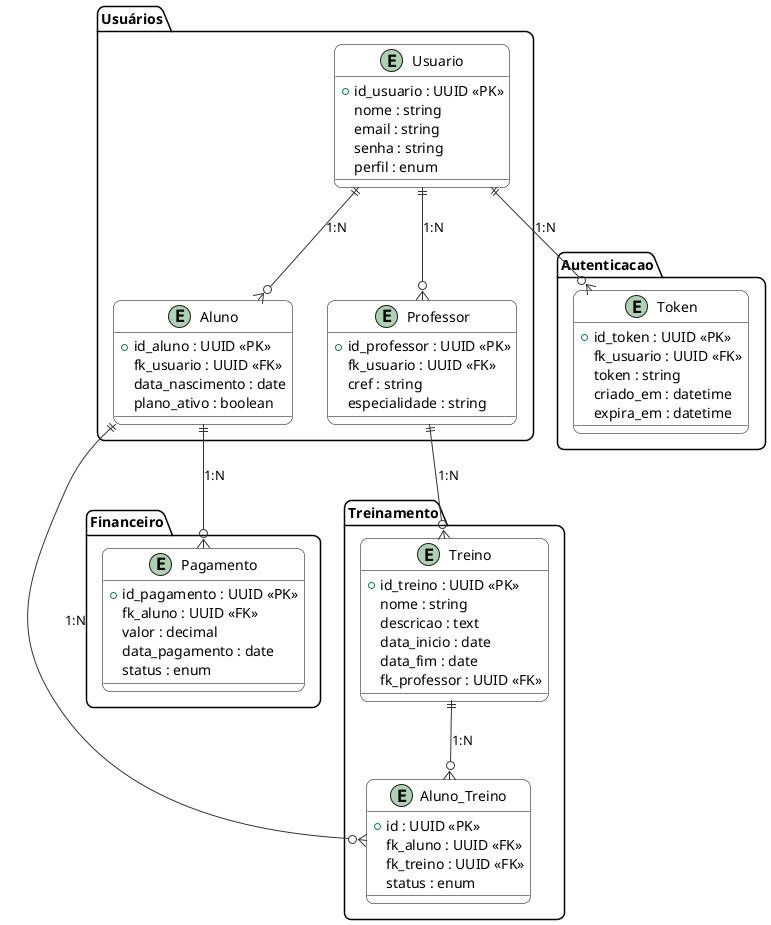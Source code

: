 @startuml DER
skinparam shadowing false
skinparam roundcorner 15
skinparam handwritten false
skinparam class {
    BackgroundColor white
    ArrowColor #333
    BorderColor black
}

package "Usuários" {
    entity Usuario {
        +id_usuario : UUID <<PK>>
        nome : string
        email : string
        senha : string
        perfil : enum
    }

    entity Aluno {
        +id_aluno : UUID <<PK>>
        fk_usuario : UUID <<FK>>
        data_nascimento : date
        plano_ativo : boolean
    }

    entity Professor {
        +id_professor : UUID <<PK>>
        fk_usuario : UUID <<FK>>
        cref : string
        especialidade : string
    }

    Usuario ||--o{ Aluno : "1:N"
    Usuario ||--o{ Professor : "1:N"
}

package "Treinamento" {
    entity Treino {
        +id_treino : UUID <<PK>>
        nome : string
        descricao : text
        data_inicio : date
        data_fim : date
        fk_professor : UUID <<FK>>
    }

    entity Aluno_Treino {
        +id : UUID <<PK>>
        fk_aluno : UUID <<FK>>
        fk_treino : UUID <<FK>>
        status : enum
    }

    Professor ||--o{ Treino : "1:N"
    Treino ||--o{ Aluno_Treino : "1:N"
    Aluno ||--o{ Aluno_Treino : "1:N"
}

package "Financeiro" {
    entity Pagamento {
        +id_pagamento : UUID <<PK>>
        fk_aluno : UUID <<FK>>
        valor : decimal
        data_pagamento : date
        status : enum
    }

    Aluno ||--o{ Pagamento : "1:N"
}

package "Autenticacao" {
    entity Token {
        +id_token : UUID <<PK>>
        fk_usuario : UUID <<FK>>
        token : string
        criado_em : datetime
        expira_em : datetime
    }

    Usuario ||--o{ Token : "1:N"
}
@enduml
